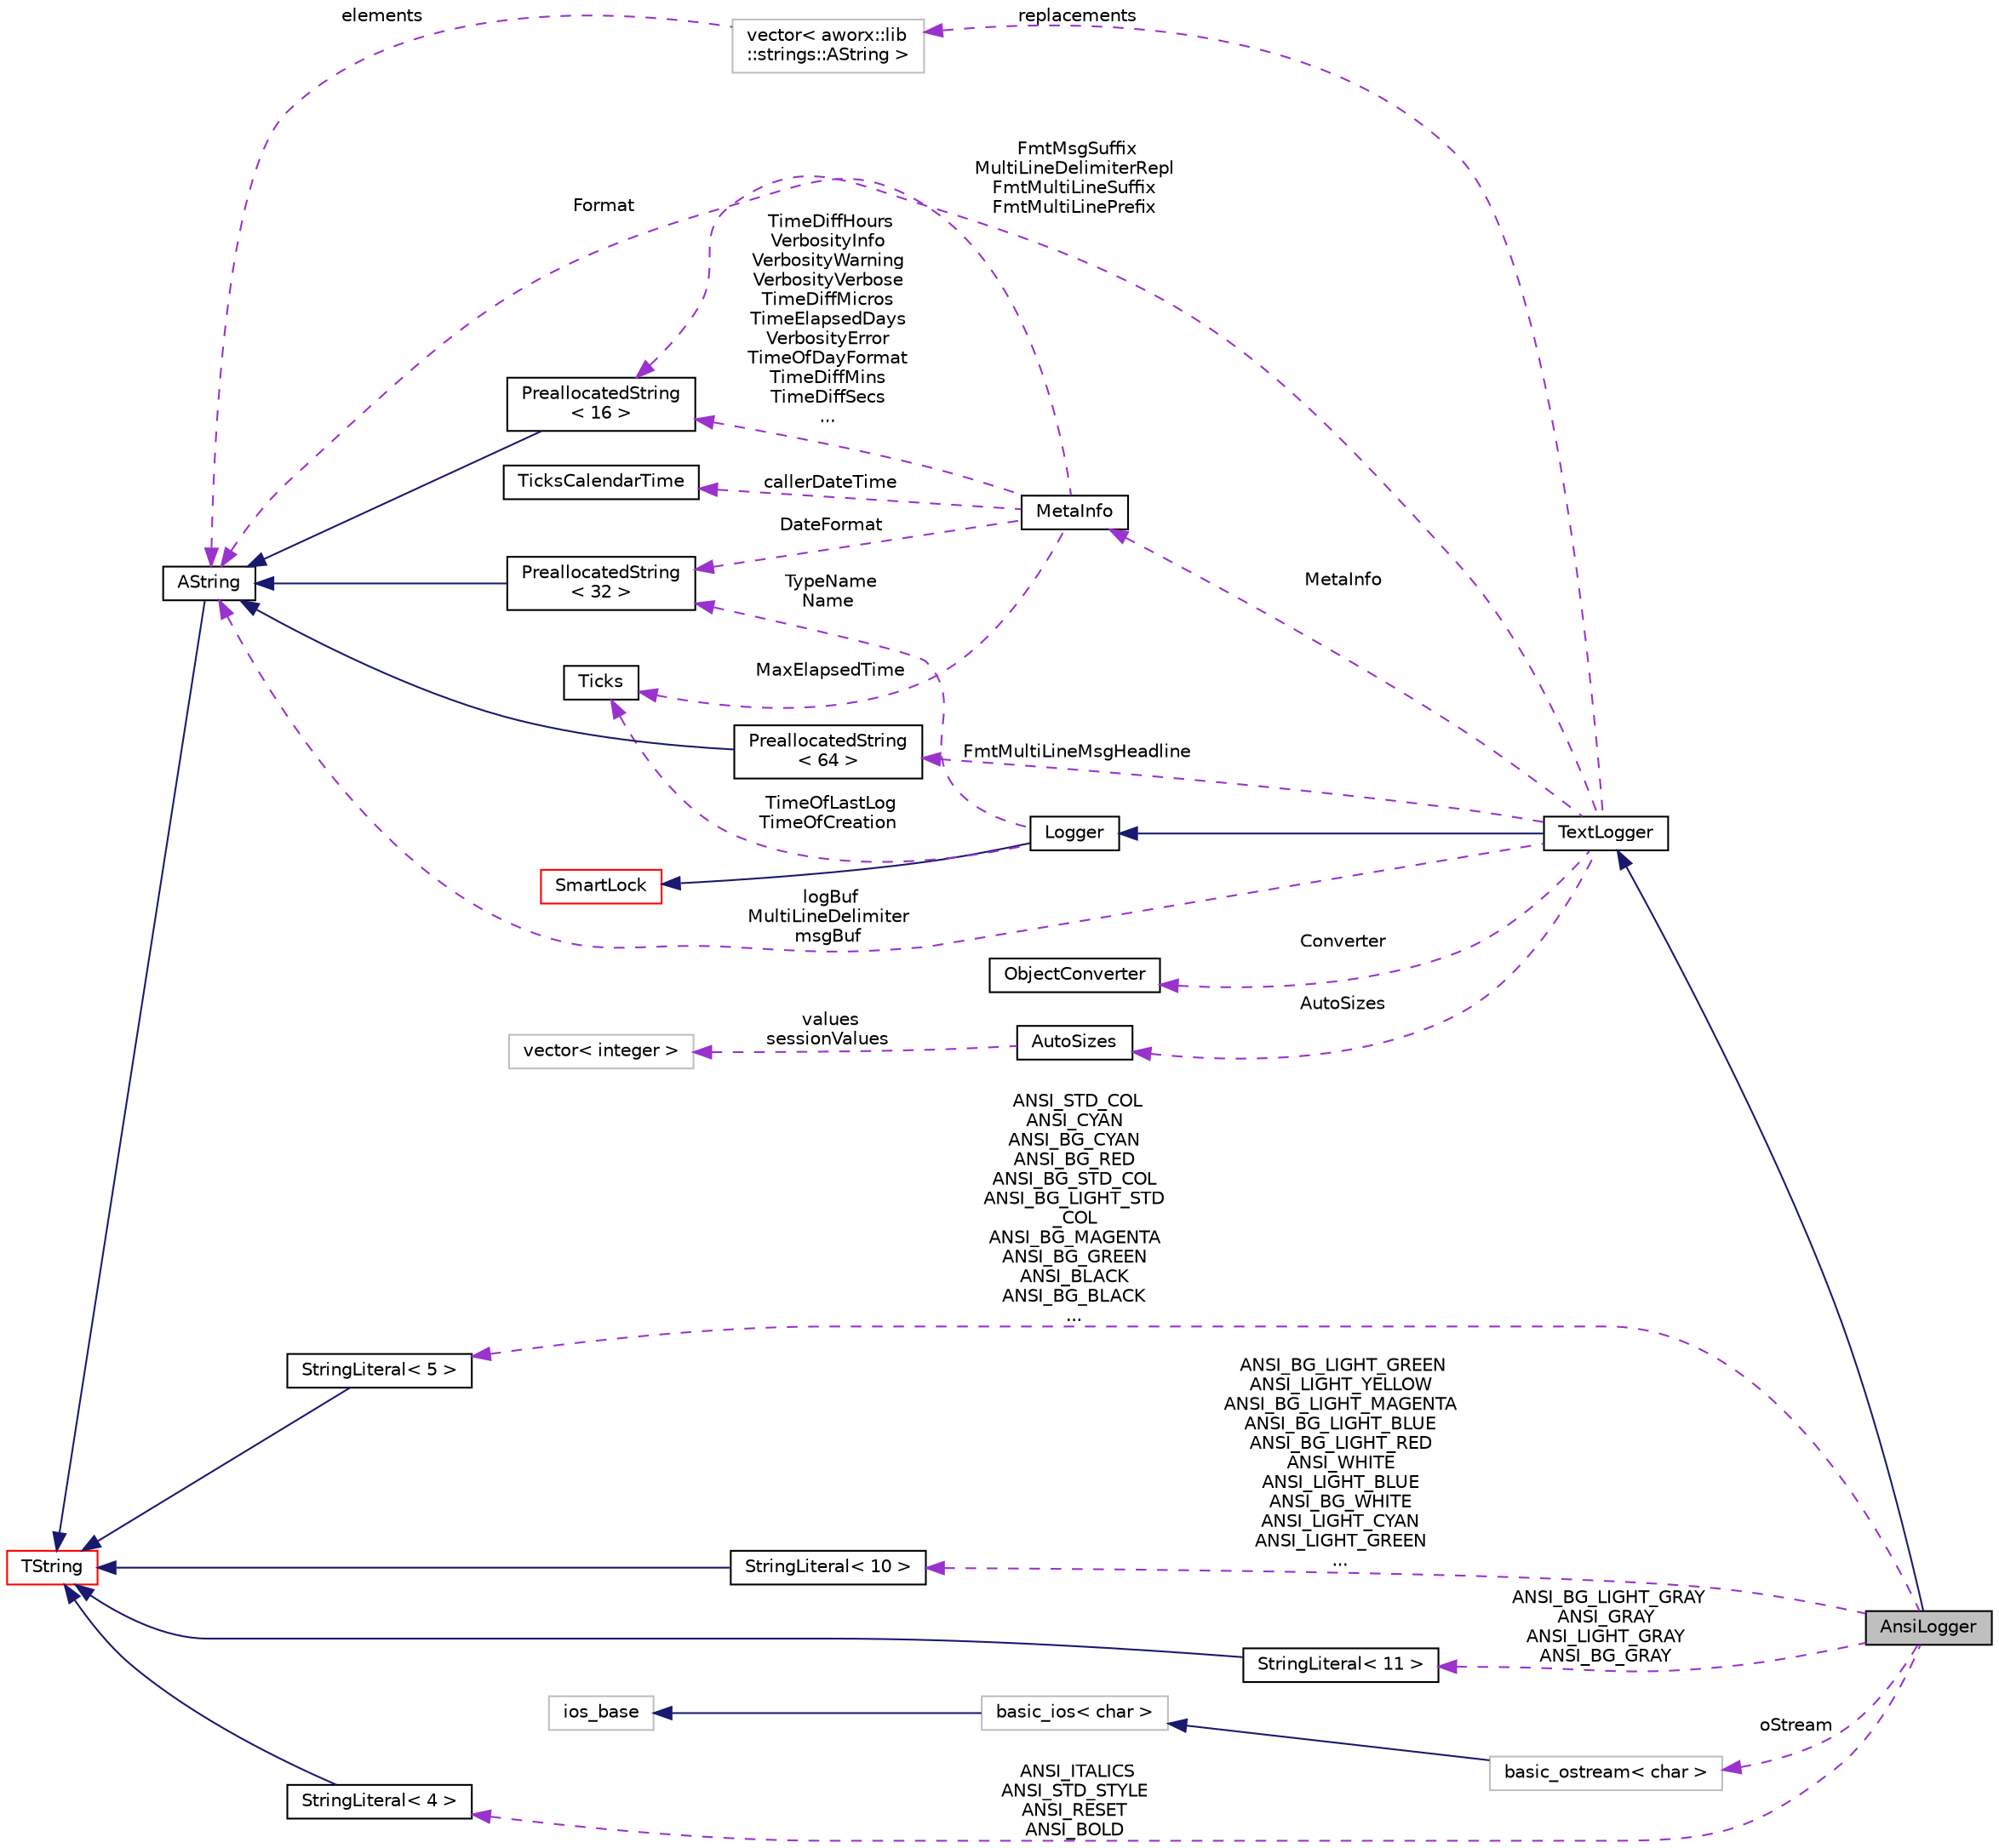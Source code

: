 digraph "AnsiLogger"
{
  edge [fontname="Helvetica",fontsize="10",labelfontname="Helvetica",labelfontsize="10"];
  node [fontname="Helvetica",fontsize="10",shape=record];
  rankdir="LR";
  Node7 [label="AnsiLogger",height=0.2,width=0.4,color="black", fillcolor="grey75", style="filled", fontcolor="black"];
  Node8 -> Node7 [dir="back",color="midnightblue",fontsize="10",style="solid",fontname="Helvetica"];
  Node8 [label="TextLogger",height=0.2,width=0.4,color="black", fillcolor="white", style="filled",URL="$classaworx_1_1lox_1_1core_1_1textlogger_1_1TextLogger.html"];
  Node9 -> Node8 [dir="back",color="midnightblue",fontsize="10",style="solid",fontname="Helvetica"];
  Node9 [label="Logger",height=0.2,width=0.4,color="black", fillcolor="white", style="filled",URL="$classaworx_1_1lox_1_1core_1_1Logger.html"];
  Node10 -> Node9 [dir="back",color="midnightblue",fontsize="10",style="solid",fontname="Helvetica"];
  Node10 [label="SmartLock",height=0.2,width=0.4,color="red", fillcolor="white", style="filled",URL="$classaworx_1_1lib_1_1threads_1_1SmartLock.html"];
  Node22 -> Node9 [dir="back",color="darkorchid3",fontsize="10",style="dashed",label=" TimeOfLastLog\nTimeOfCreation" ,fontname="Helvetica"];
  Node22 [label="Ticks",height=0.2,width=0.4,color="black", fillcolor="white", style="filled",URL="$classaworx_1_1lib_1_1time_1_1Ticks.html"];
  Node23 -> Node9 [dir="back",color="darkorchid3",fontsize="10",style="dashed",label=" TypeName\nName" ,fontname="Helvetica"];
  Node23 [label="PreallocatedString\l\< 32 \>",height=0.2,width=0.4,color="black", fillcolor="white", style="filled",URL="$classaworx_1_1lib_1_1strings_1_1PreallocatedString.html"];
  Node18 -> Node23 [dir="back",color="midnightblue",fontsize="10",style="solid",fontname="Helvetica"];
  Node18 [label="AString",height=0.2,width=0.4,color="black", fillcolor="white", style="filled",URL="$classaworx_1_1lib_1_1strings_1_1AString.html"];
  Node13 -> Node18 [dir="back",color="midnightblue",fontsize="10",style="solid",fontname="Helvetica"];
  Node13 [label="TString",height=0.2,width=0.4,color="red", fillcolor="white", style="filled",URL="$classaworx_1_1lib_1_1strings_1_1TString.html"];
  Node24 -> Node8 [dir="back",color="darkorchid3",fontsize="10",style="dashed",label=" replacements" ,fontname="Helvetica"];
  Node24 [label="vector\< aworx::lib\l::strings::AString \>",height=0.2,width=0.4,color="grey75", fillcolor="white", style="filled"];
  Node18 -> Node24 [dir="back",color="darkorchid3",fontsize="10",style="dashed",label=" elements" ,fontname="Helvetica"];
  Node17 -> Node8 [dir="back",color="darkorchid3",fontsize="10",style="dashed",label=" FmtMultiLineMsgHeadline" ,fontname="Helvetica"];
  Node17 [label="PreallocatedString\l\< 64 \>",height=0.2,width=0.4,color="black", fillcolor="white", style="filled",URL="$classaworx_1_1lib_1_1strings_1_1PreallocatedString.html"];
  Node18 -> Node17 [dir="back",color="midnightblue",fontsize="10",style="solid",fontname="Helvetica"];
  Node25 -> Node8 [dir="back",color="darkorchid3",fontsize="10",style="dashed",label=" FmtMsgSuffix\nMultiLineDelimiterRepl\nFmtMultiLineSuffix\nFmtMultiLinePrefix" ,fontname="Helvetica"];
  Node25 [label="PreallocatedString\l\< 16 \>",height=0.2,width=0.4,color="black", fillcolor="white", style="filled",URL="$classaworx_1_1lib_1_1strings_1_1PreallocatedString.html"];
  Node18 -> Node25 [dir="back",color="midnightblue",fontsize="10",style="solid",fontname="Helvetica"];
  Node26 -> Node8 [dir="back",color="darkorchid3",fontsize="10",style="dashed",label=" AutoSizes" ,fontname="Helvetica"];
  Node26 [label="AutoSizes",height=0.2,width=0.4,color="black", fillcolor="white", style="filled",URL="$classaworx_1_1lib_1_1strings_1_1util_1_1AutoSizes.html"];
  Node27 -> Node26 [dir="back",color="darkorchid3",fontsize="10",style="dashed",label=" values\nsessionValues" ,fontname="Helvetica"];
  Node27 [label="vector\< integer \>",height=0.2,width=0.4,color="grey75", fillcolor="white", style="filled"];
  Node28 -> Node8 [dir="back",color="darkorchid3",fontsize="10",style="dashed",label=" MetaInfo" ,fontname="Helvetica"];
  Node28 [label="MetaInfo",height=0.2,width=0.4,color="black", fillcolor="white", style="filled",URL="$classaworx_1_1lox_1_1core_1_1textlogger_1_1MetaInfo.html"];
  Node25 -> Node28 [dir="back",color="darkorchid3",fontsize="10",style="dashed",label=" TimeDiffHours\nVerbosityInfo\nVerbosityWarning\nVerbosityVerbose\nTimeDiffMicros\nTimeElapsedDays\nVerbosityError\nTimeOfDayFormat\nTimeDiffMins\nTimeDiffSecs\n..." ,fontname="Helvetica"];
  Node22 -> Node28 [dir="back",color="darkorchid3",fontsize="10",style="dashed",label=" MaxElapsedTime" ,fontname="Helvetica"];
  Node18 -> Node28 [dir="back",color="darkorchid3",fontsize="10",style="dashed",label=" Format" ,fontname="Helvetica"];
  Node23 -> Node28 [dir="back",color="darkorchid3",fontsize="10",style="dashed",label=" DateFormat" ,fontname="Helvetica"];
  Node29 -> Node28 [dir="back",color="darkorchid3",fontsize="10",style="dashed",label=" callerDateTime" ,fontname="Helvetica"];
  Node29 [label="TicksCalendarTime",height=0.2,width=0.4,color="black", fillcolor="white", style="filled",URL="$classaworx_1_1lib_1_1time_1_1TicksCalendarTime.html"];
  Node18 -> Node8 [dir="back",color="darkorchid3",fontsize="10",style="dashed",label=" logBuf\nMultiLineDelimiter\nmsgBuf" ,fontname="Helvetica"];
  Node30 -> Node8 [dir="back",color="darkorchid3",fontsize="10",style="dashed",label=" Converter" ,fontname="Helvetica"];
  Node30 [label="ObjectConverter",height=0.2,width=0.4,color="black", fillcolor="white", style="filled",URL="$classaworx_1_1lox_1_1core_1_1textlogger_1_1ObjectConverter.html"];
  Node31 -> Node7 [dir="back",color="darkorchid3",fontsize="10",style="dashed",label=" ANSI_STD_COL\nANSI_CYAN\nANSI_BG_CYAN\nANSI_BG_RED\nANSI_BG_STD_COL\nANSI_BG_LIGHT_STD\l_COL\nANSI_BG_MAGENTA\nANSI_BG_GREEN\nANSI_BLACK\nANSI_BG_BLACK\n..." ,fontname="Helvetica"];
  Node31 [label="StringLiteral\< 5 \>",height=0.2,width=0.4,color="black", fillcolor="white", style="filled",URL="$classaworx_1_1lib_1_1strings_1_1StringLiteral.html"];
  Node13 -> Node31 [dir="back",color="midnightblue",fontsize="10",style="solid",fontname="Helvetica"];
  Node32 -> Node7 [dir="back",color="darkorchid3",fontsize="10",style="dashed",label=" ANSI_BG_LIGHT_GREEN\nANSI_LIGHT_YELLOW\nANSI_BG_LIGHT_MAGENTA\nANSI_BG_LIGHT_BLUE\nANSI_BG_LIGHT_RED\nANSI_WHITE\nANSI_LIGHT_BLUE\nANSI_BG_WHITE\nANSI_LIGHT_CYAN\nANSI_LIGHT_GREEN\n..." ,fontname="Helvetica"];
  Node32 [label="StringLiteral\< 10 \>",height=0.2,width=0.4,color="black", fillcolor="white", style="filled",URL="$classaworx_1_1lib_1_1strings_1_1StringLiteral.html"];
  Node13 -> Node32 [dir="back",color="midnightblue",fontsize="10",style="solid",fontname="Helvetica"];
  Node33 -> Node7 [dir="back",color="darkorchid3",fontsize="10",style="dashed",label=" ANSI_BG_LIGHT_GRAY\nANSI_GRAY\nANSI_LIGHT_GRAY\nANSI_BG_GRAY" ,fontname="Helvetica"];
  Node33 [label="StringLiteral\< 11 \>",height=0.2,width=0.4,color="black", fillcolor="white", style="filled",URL="$classaworx_1_1lib_1_1strings_1_1StringLiteral.html"];
  Node13 -> Node33 [dir="back",color="midnightblue",fontsize="10",style="solid",fontname="Helvetica"];
  Node34 -> Node7 [dir="back",color="darkorchid3",fontsize="10",style="dashed",label=" oStream" ,fontname="Helvetica"];
  Node34 [label="basic_ostream\< char \>",height=0.2,width=0.4,color="grey75", fillcolor="white", style="filled"];
  Node35 -> Node34 [dir="back",color="midnightblue",fontsize="10",style="solid",fontname="Helvetica"];
  Node35 [label="basic_ios\< char \>",height=0.2,width=0.4,color="grey75", fillcolor="white", style="filled",tooltip="STL class. "];
  Node36 -> Node35 [dir="back",color="midnightblue",fontsize="10",style="solid",fontname="Helvetica"];
  Node36 [label="ios_base",height=0.2,width=0.4,color="grey75", fillcolor="white", style="filled",tooltip="STL class. "];
  Node37 -> Node7 [dir="back",color="darkorchid3",fontsize="10",style="dashed",label=" ANSI_ITALICS\nANSI_STD_STYLE\nANSI_RESET\nANSI_BOLD" ,fontname="Helvetica"];
  Node37 [label="StringLiteral\< 4 \>",height=0.2,width=0.4,color="black", fillcolor="white", style="filled",URL="$classaworx_1_1lib_1_1strings_1_1StringLiteral.html"];
  Node13 -> Node37 [dir="back",color="midnightblue",fontsize="10",style="solid",fontname="Helvetica"];
}
